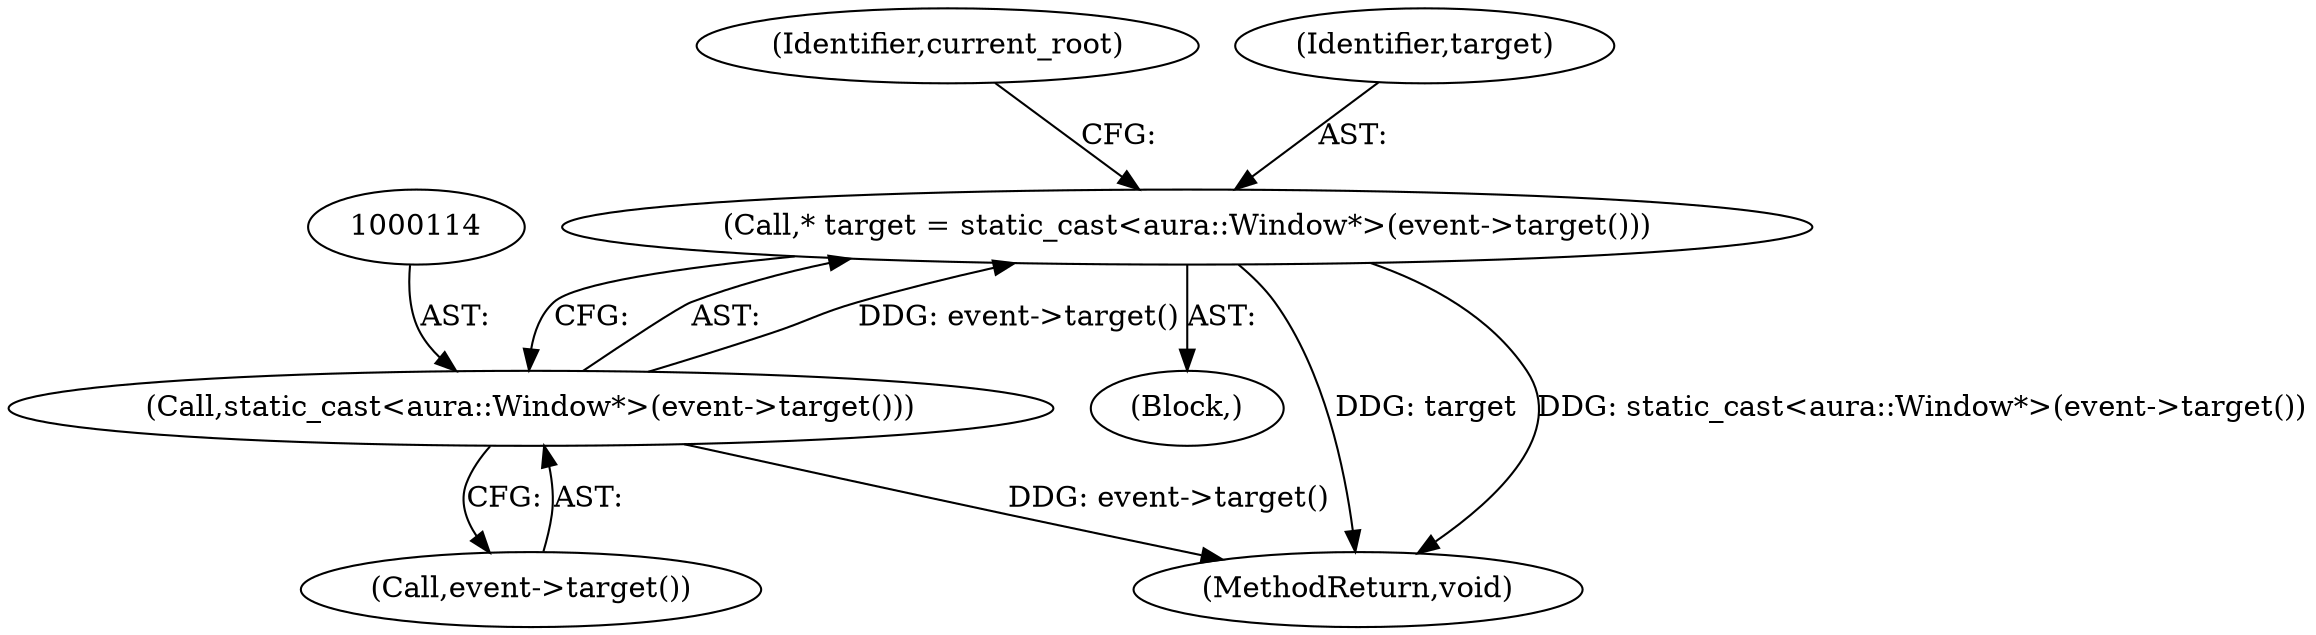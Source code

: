 digraph "1_Chrome_62b8b6e168a12263aab6b88dbef0b900cc37309f_8@pointer" {
"1000111" [label="(Call,* target = static_cast<aura::Window*>(event->target()))"];
"1000113" [label="(Call,static_cast<aura::Window*>(event->target()))"];
"1000109" [label="(Block,)"];
"1000118" [label="(Identifier,current_root)"];
"1000113" [label="(Call,static_cast<aura::Window*>(event->target()))"];
"1000111" [label="(Call,* target = static_cast<aura::Window*>(event->target()))"];
"1000132" [label="(MethodReturn,void)"];
"1000112" [label="(Identifier,target)"];
"1000115" [label="(Call,event->target())"];
"1000111" -> "1000109"  [label="AST: "];
"1000111" -> "1000113"  [label="CFG: "];
"1000112" -> "1000111"  [label="AST: "];
"1000113" -> "1000111"  [label="AST: "];
"1000118" -> "1000111"  [label="CFG: "];
"1000111" -> "1000132"  [label="DDG: target"];
"1000111" -> "1000132"  [label="DDG: static_cast<aura::Window*>(event->target())"];
"1000113" -> "1000111"  [label="DDG: event->target()"];
"1000113" -> "1000115"  [label="CFG: "];
"1000114" -> "1000113"  [label="AST: "];
"1000115" -> "1000113"  [label="AST: "];
"1000113" -> "1000132"  [label="DDG: event->target()"];
}
